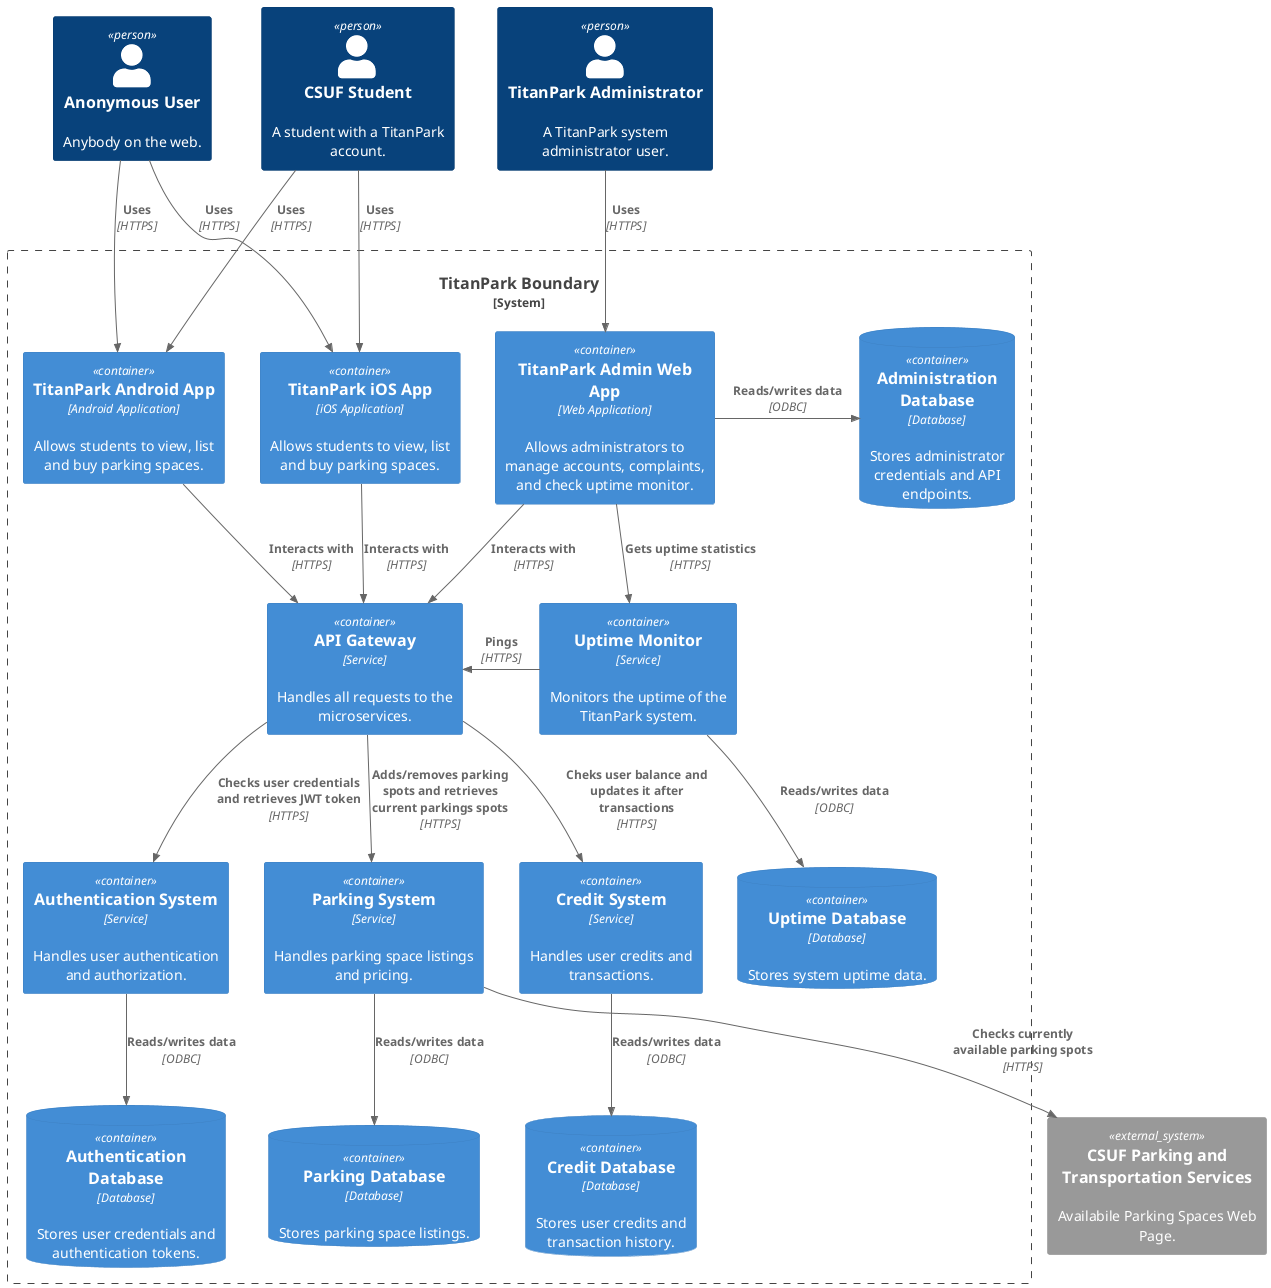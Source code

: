 @startuml System_Containers_C4
!include <C4/C4_Container>

' People '
Person(anon_user, "Anonymous User", "Anybody on the web.")
Person(csuf_student, "CSUF Student", "A student with a TitanPark account.")
Person(system_admin, "TitanPark Administrator", "A TitanPark system administrator user.")

' TitanPark System '
System_Boundary(titanpark_container, "TitanPark Boundary") {
  Container(android_app, "TitanPark Android App", "Android Application", "Allows students to view, list and buy parking spaces.")
  Container(ios_app, "TitanPark iOS App", "iOS Application", "Allows students to view, list and buy parking spaces.")
  Container(admin_web_app, "TitanPark Admin Web App", "Web Application", "Allows administrators to manage accounts, complaints, and check uptime monitor.")
  ContainerDb(admin_db, "Administration Database", "Database", "Stores administrator credentials and API endpoints.")
  Container(api_gateway, "API Gateway", "Service", "Handles all requests to the microservices.")
  Container(auth_system, "Authentication System", "Service", "Handles user authentication and authorization.")
  Container(credit_system, "Credit System", "Service", "Handles user credits and transactions.")
  Container(parking_system, "Parking System", "Service", "Handles parking space listings and pricing.")
  Container(uptime_monitor, "Uptime Monitor", "Service", "Monitors the uptime of the TitanPark system.")
  ContainerDb(auth_db, "Authentication Database", "Database", "Stores user credentials and authentication tokens.")
  ContainerDb(credit_db, "Credit Database", "Database", "Stores user credits and transaction history.")
  ContainerDb(parking_db, "Parking Database", "Database", "Stores parking space listings.")
  ContainerDb(uptime_db, "Uptime Database", "Database", "Stores system uptime data.")
}

' External Systems '
System_Ext(csuf_parking_services, "CSUF Parking and Transportation Services", "Availabile Parking Spaces Web Page.")

' Relationships '
Rel_D(anon_user, android_app, "Uses", "HTTPS")
Rel_D(anon_user, ios_app, "Uses", "HTTPS")
Rel_D(csuf_student, android_app, "Uses", "HTTPS")
Rel_D(csuf_student, ios_app, "Uses", "HTTPS")
Rel_D(system_admin, admin_web_app, "Uses", "HTTPS")
Rel_D(android_app, api_gateway, "Interacts with", "HTTPS")
Rel_D(ios_app, api_gateway, "Interacts with", "HTTPS")
Rel_D(admin_web_app, api_gateway, "Interacts with", "HTTPS")
Rel_D(admin_web_app, uptime_monitor, "Gets uptime statistics", "HTTPS")
Rel_R(admin_web_app, admin_db, "Reads/writes data", "ODBC")
Rel_L(uptime_monitor, api_gateway, "Pings", "HTTPS")
Rel_D(api_gateway, auth_system, "Checks user credentials and retrieves JWT token", "HTTPS")
Rel_D(api_gateway, credit_system, "Cheks user balance and updates it after transactions", "HTTPS")
Rel_D(api_gateway, parking_system, "Adds/removes parking spots and retrieves current parkings spots", "HTTPS")
Rel_D(auth_system, auth_db, "Reads/writes data", "ODBC")
Rel_D(credit_system, credit_db, "Reads/writes data", "ODBC")
Rel_D(parking_system, parking_db, "Reads/writes data", "ODBC")
Rel_D(uptime_monitor, uptime_db, "Reads/writes data", "ODBC")
Rel_D(parking_system, csuf_parking_services, "Checks currently available parking spots", "HTTPS")
@enduml
